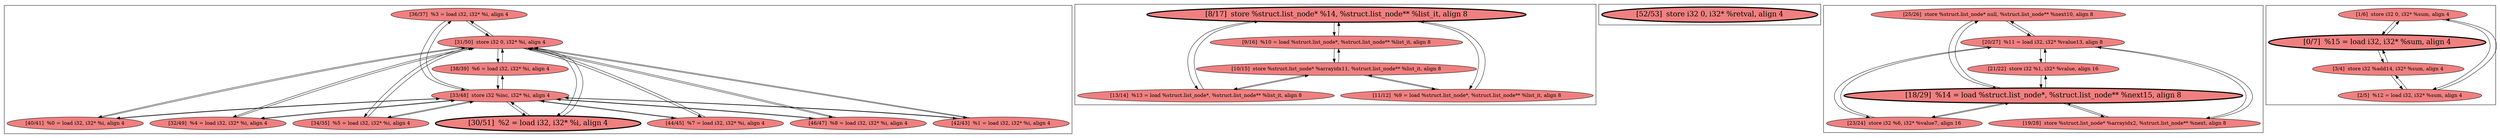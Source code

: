 
digraph G {





subgraph cluster4 {


node85 [fillcolor=lightcoral,label="[36/37]  %3 = load i32, i32* %i, align 4",shape=ellipse,style=filled ]
node84 [fillcolor=lightcoral,label="[34/35]  %5 = load i32, i32* %i, align 4",shape=ellipse,style=filled ]
node82 [fillcolor=lightcoral,label="[31/50]  store i32 0, i32* %i, align 4",shape=ellipse,style=filled ]
node81 [penwidth=3.0,fontsize=20,fillcolor=lightcoral,label="[30/51]  %2 = load i32, i32* %i, align 4",shape=ellipse,style=filled ]
node76 [fillcolor=lightcoral,label="[44/45]  %7 = load i32, i32* %i, align 4",shape=ellipse,style=filled ]
node77 [fillcolor=lightcoral,label="[42/43]  %1 = load i32, i32* %i, align 4",shape=ellipse,style=filled ]
node75 [fillcolor=lightcoral,label="[46/47]  %8 = load i32, i32* %i, align 4",shape=ellipse,style=filled ]
node83 [fillcolor=lightcoral,label="[33/48]  store i32 %inc, i32* %i, align 4",shape=ellipse,style=filled ]
node78 [fillcolor=lightcoral,label="[40/41]  %0 = load i32, i32* %i, align 4",shape=ellipse,style=filled ]
node79 [fillcolor=lightcoral,label="[32/49]  %4 = load i32, i32* %i, align 4",shape=ellipse,style=filled ]
node80 [fillcolor=lightcoral,label="[38/39]  %6 = load i32, i32* %i, align 4",shape=ellipse,style=filled ]

node80->node83 [ ]
node80->node82 [ ]
node79->node83 [ ]
node79->node82 [ ]
node81->node83 [ ]
node82->node79 [ ]
node82->node80 [ ]
node83->node85 [ ]
node82->node75 [ ]
node75->node82 [ ]
node82->node85 [ ]
node83->node75 [ ]
node85->node82 [ ]
node77->node83 [ ]
node83->node79 [ ]
node83->node77 [ ]
node81->node82 [ ]
node83->node81 [ ]
node83->node80 [ ]
node82->node84 [ ]
node84->node82 [ ]
node84->node83 [ ]
node82->node78 [ ]
node83->node84 [ ]
node85->node83 [ ]
node82->node77 [ ]
node77->node82 [ ]
node75->node83 [ ]
node83->node78 [ ]
node78->node83 [ ]
node83->node76 [ ]
node76->node83 [ ]
node78->node82 [ ]
node76->node82 [ ]
node82->node81 [ ]
node82->node76 [ ]


}

subgraph cluster3 {


node73 [penwidth=3.0,fontsize=20,fillcolor=lightcoral,label="[8/17]  store %struct.list_node* %14, %struct.list_node** %list_it, align 8",shape=ellipse,style=filled ]
node74 [fillcolor=lightcoral,label="[9/16]  %10 = load %struct.list_node*, %struct.list_node** %list_it, align 8",shape=ellipse,style=filled ]
node72 [fillcolor=lightcoral,label="[10/15]  store %struct.list_node* %arrayidx11, %struct.list_node** %list_it, align 8",shape=ellipse,style=filled ]
node70 [fillcolor=lightcoral,label="[13/14]  %13 = load %struct.list_node*, %struct.list_node** %list_it, align 8",shape=ellipse,style=filled ]
node71 [fillcolor=lightcoral,label="[11/12]  %9 = load %struct.list_node*, %struct.list_node** %list_it, align 8",shape=ellipse,style=filled ]

node72->node70 [ ]
node71->node73 [ ]
node70->node72 [ ]
node73->node71 [ ]
node72->node71 [ ]
node73->node74 [ ]
node74->node72 [ ]
node74->node73 [ ]
node72->node74 [ ]
node73->node70 [ ]
node71->node72 [ ]
node70->node73 [ ]


}

subgraph cluster2 {


node69 [penwidth=3.0,fontsize=20,fillcolor=lightcoral,label="[52/53]  store i32 0, i32* %retval, align 4",shape=ellipse,style=filled ]



}

subgraph cluster0 {


node62 [fillcolor=lightcoral,label="[25/26]  store %struct.list_node* null, %struct.list_node** %next10, align 8",shape=ellipse,style=filled ]
node61 [fillcolor=lightcoral,label="[20/27]  %11 = load i32, i32* %value13, align 8",shape=ellipse,style=filled ]
node63 [penwidth=3.0,fontsize=20,fillcolor=lightcoral,label="[18/29]  %14 = load %struct.list_node*, %struct.list_node** %next15, align 8",shape=ellipse,style=filled ]
node59 [fillcolor=lightcoral,label="[23/24]  store i32 %6, i32* %value7, align 16",shape=ellipse,style=filled ]
node64 [fillcolor=lightcoral,label="[19/28]  store %struct.list_node* %arrayidx2, %struct.list_node** %next, align 8",shape=ellipse,style=filled ]
node60 [fillcolor=lightcoral,label="[21/22]  store i32 %1, i32* %value, align 16",shape=ellipse,style=filled ]

node60->node63 [ ]
node61->node60 [ ]
node59->node61 [ ]
node61->node62 [ ]
node63->node64 [ ]
node63->node60 [ ]
node63->node59 [ ]
node61->node64 [ ]
node62->node61 [ ]
node62->node63 [ ]
node64->node63 [ ]
node63->node62 [ ]
node60->node61 [ ]
node61->node59 [ ]
node59->node63 [ ]
node64->node61 [ ]


}

subgraph cluster1 {


node68 [fillcolor=lightcoral,label="[1/6]  store i32 0, i32* %sum, align 4",shape=ellipse,style=filled ]
node67 [penwidth=3.0,fontsize=20,fillcolor=lightcoral,label="[0/7]  %15 = load i32, i32* %sum, align 4",shape=ellipse,style=filled ]
node65 [fillcolor=lightcoral,label="[2/5]  %12 = load i32, i32* %sum, align 4",shape=ellipse,style=filled ]
node66 [fillcolor=lightcoral,label="[3/4]  store i32 %add14, i32* %sum, align 4",shape=ellipse,style=filled ]

node67->node68 [ ]
node68->node67 [ ]
node65->node68 [ ]
node68->node65 [ ]
node65->node66 [ ]
node66->node65 [ ]
node66->node67 [ ]
node67->node66 [ ]


}

}
